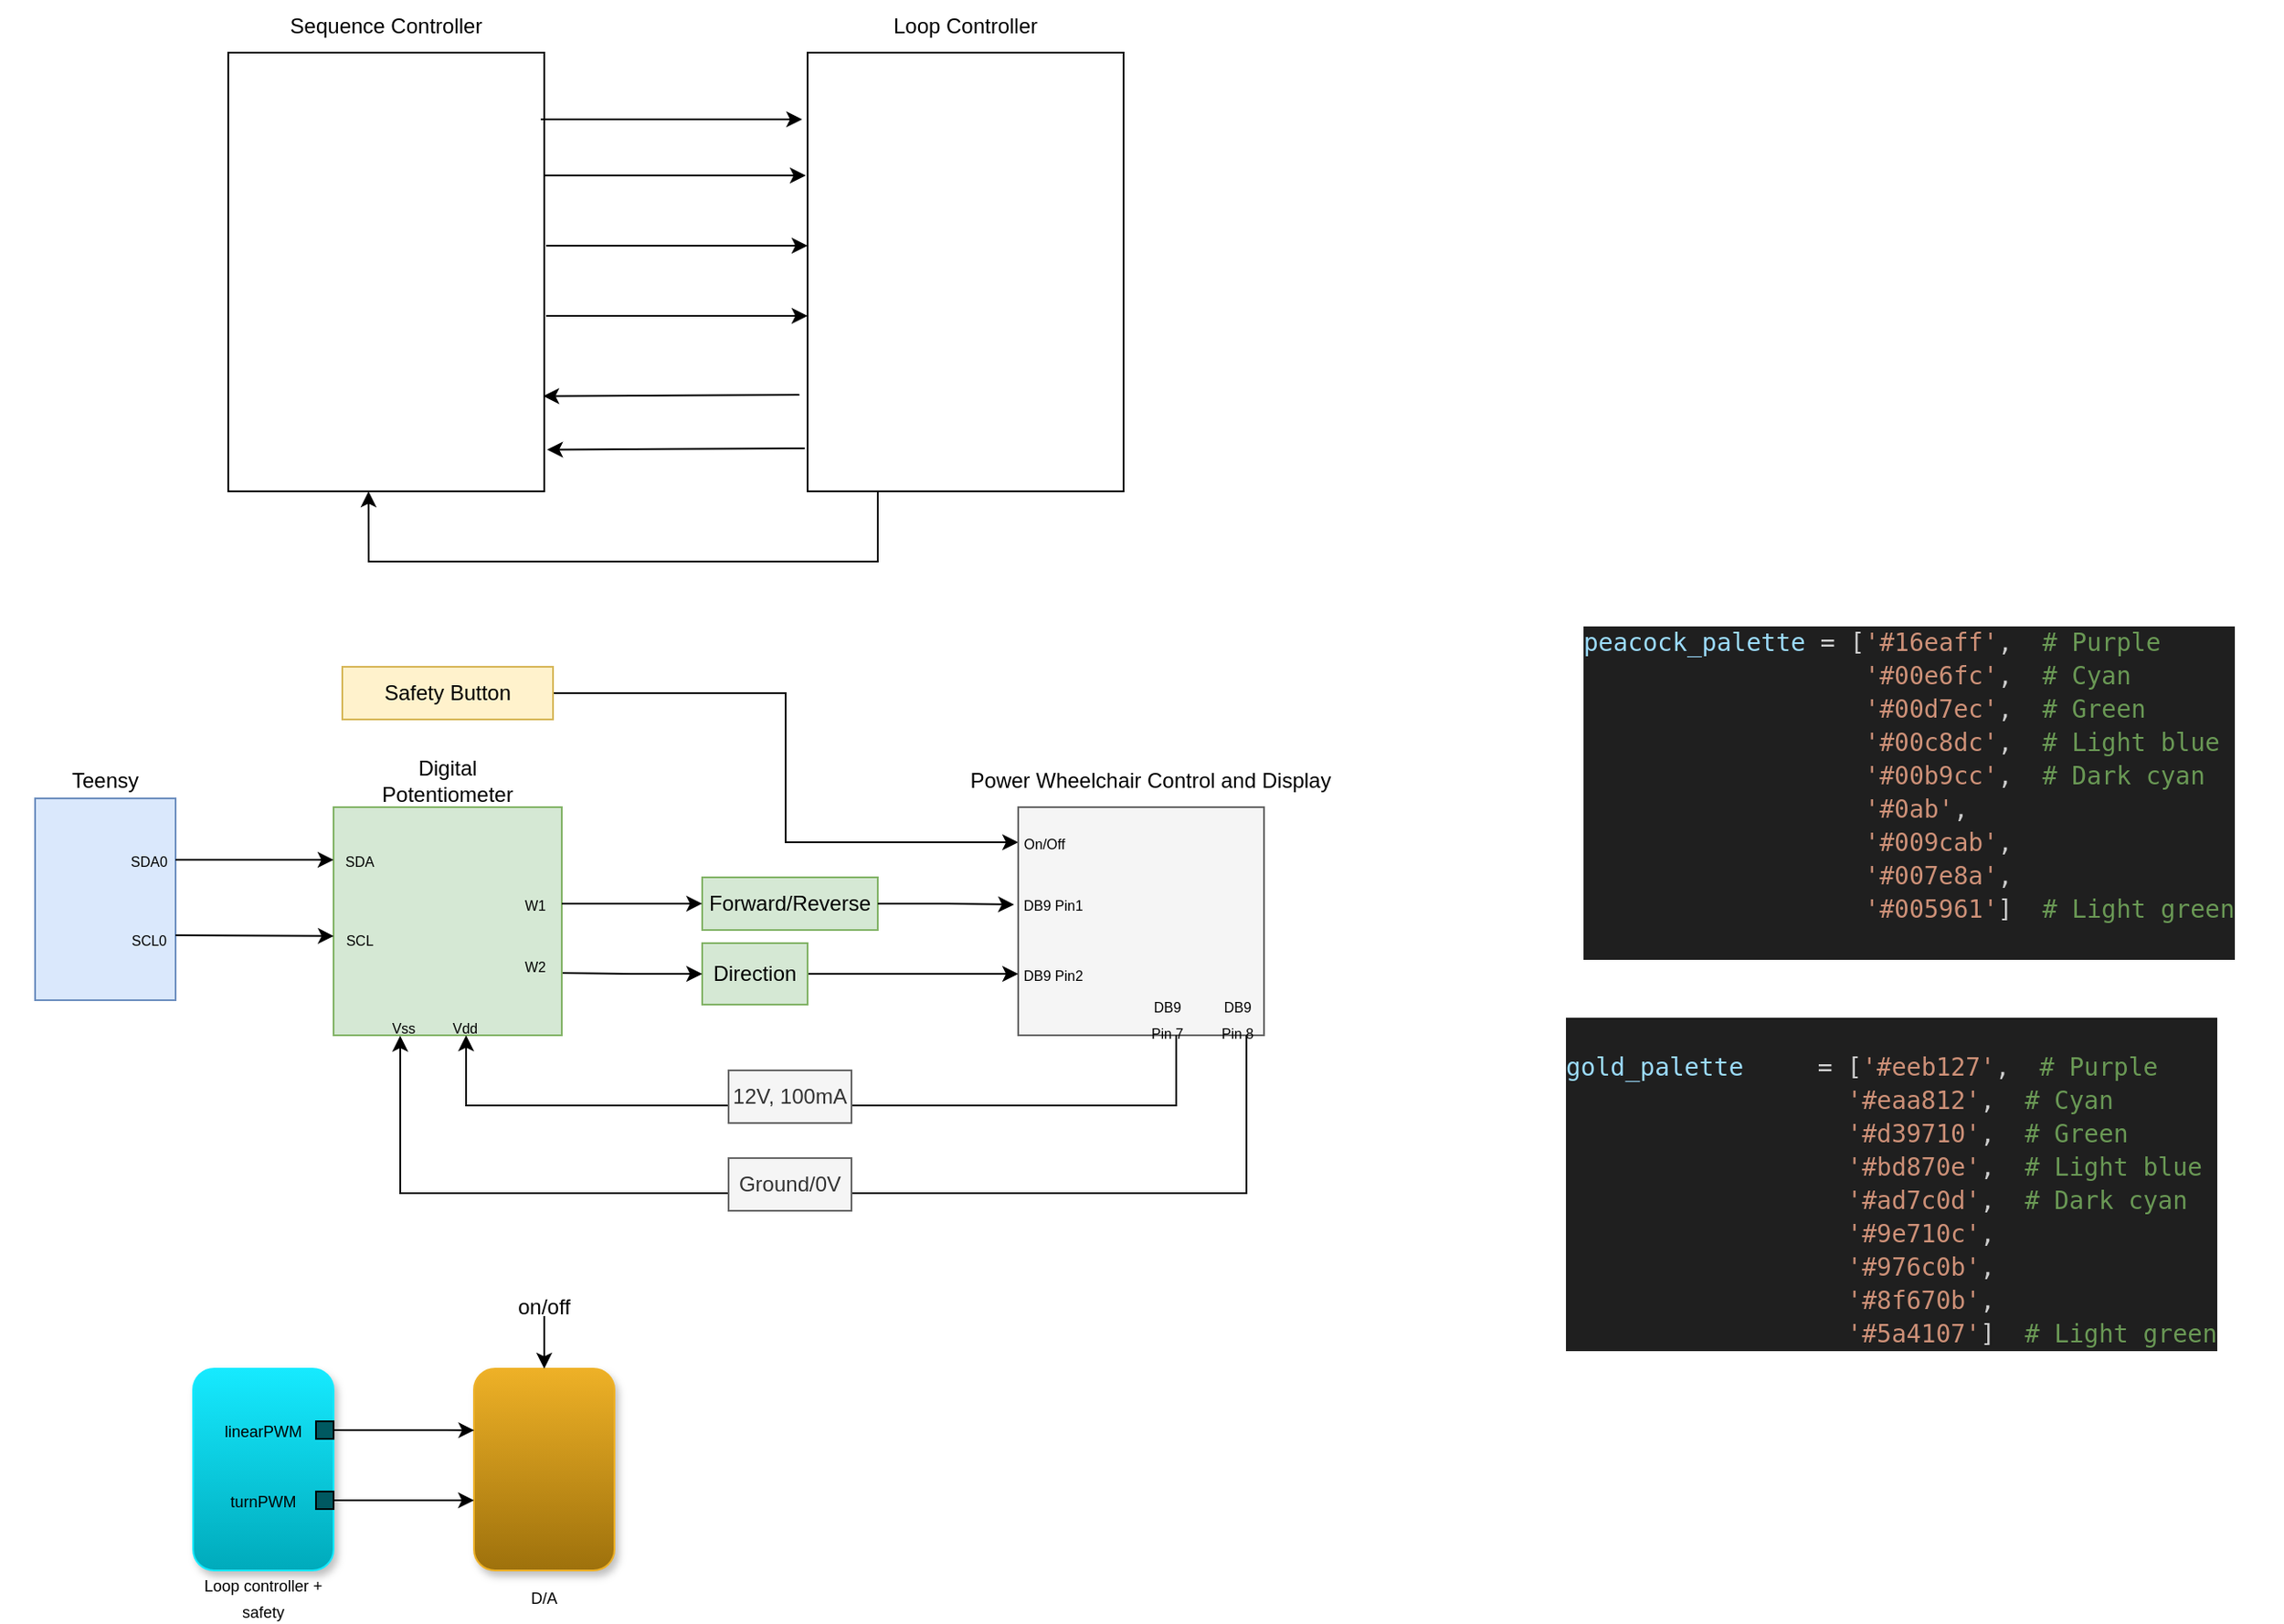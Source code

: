 <mxfile version="24.4.4" type="github">
  <diagram name="Page-1" id="mmhT-Pex-2ySGfsCANb3">
    <mxGraphModel dx="1412" dy="273" grid="1" gridSize="10" guides="1" tooltips="1" connect="1" arrows="1" fold="1" page="1" pageScale="1" pageWidth="850" pageHeight="1100" math="0" shadow="0">
      <root>
        <mxCell id="0" />
        <mxCell id="1" parent="0" />
        <mxCell id="EqBaHVZNQgICD4WXDvI4-1" value="" style="rounded=0;whiteSpace=wrap;html=1;" parent="1" vertex="1">
          <mxGeometry x="80" y="180" width="180" height="250" as="geometry" />
        </mxCell>
        <mxCell id="EqBaHVZNQgICD4WXDvI4-3" value="" style="rounded=0;whiteSpace=wrap;html=1;" parent="1" vertex="1">
          <mxGeometry x="410" y="180" width="180" height="250" as="geometry" />
        </mxCell>
        <mxCell id="EqBaHVZNQgICD4WXDvI4-4" value="Sequence Controller" style="text;html=1;align=center;verticalAlign=middle;whiteSpace=wrap;rounded=0;" parent="1" vertex="1">
          <mxGeometry x="110" y="150" width="120" height="30" as="geometry" />
        </mxCell>
        <mxCell id="EqBaHVZNQgICD4WXDvI4-5" value="Loop Controller" style="text;html=1;align=center;verticalAlign=middle;whiteSpace=wrap;rounded=0;" parent="1" vertex="1">
          <mxGeometry x="440" y="150" width="120" height="30" as="geometry" />
        </mxCell>
        <mxCell id="EqBaHVZNQgICD4WXDvI4-46" style="edgeStyle=orthogonalEdgeStyle;rounded=0;orthogonalLoop=1;jettySize=auto;html=1;entryX=0;entryY=0.5;entryDx=0;entryDy=0;" parent="1" source="EqBaHVZNQgICD4WXDvI4-8" target="EqBaHVZNQgICD4WXDvI4-19" edge="1">
          <mxGeometry relative="1" as="geometry" />
        </mxCell>
        <mxCell id="EqBaHVZNQgICD4WXDvI4-8" value="Safety Button" style="text;html=1;align=center;verticalAlign=middle;whiteSpace=wrap;rounded=0;fillColor=#fff2cc;strokeColor=#d6b656;" parent="1" vertex="1">
          <mxGeometry x="145" y="530" width="120" height="30" as="geometry" />
        </mxCell>
        <mxCell id="EqBaHVZNQgICD4WXDvI4-9" value="" style="endArrow=classic;html=1;rounded=0;exitX=0.989;exitY=0.152;exitDx=0;exitDy=0;exitPerimeter=0;entryX=-0.017;entryY=0.152;entryDx=0;entryDy=0;entryPerimeter=0;" parent="1" source="EqBaHVZNQgICD4WXDvI4-1" target="EqBaHVZNQgICD4WXDvI4-3" edge="1">
          <mxGeometry width="50" height="50" relative="1" as="geometry">
            <mxPoint x="330" y="400" as="sourcePoint" />
            <mxPoint x="380" y="350" as="targetPoint" />
          </mxGeometry>
        </mxCell>
        <mxCell id="EqBaHVZNQgICD4WXDvI4-10" value="" style="endArrow=classic;html=1;rounded=0;exitX=0.989;exitY=0.152;exitDx=0;exitDy=0;exitPerimeter=0;entryX=-0.017;entryY=0.152;entryDx=0;entryDy=0;entryPerimeter=0;" parent="1" edge="1">
          <mxGeometry width="50" height="50" relative="1" as="geometry">
            <mxPoint x="260" y="250" as="sourcePoint" />
            <mxPoint x="409" y="250" as="targetPoint" />
          </mxGeometry>
        </mxCell>
        <mxCell id="EqBaHVZNQgICD4WXDvI4-11" value="" style="endArrow=classic;html=1;rounded=0;exitX=0.989;exitY=0.152;exitDx=0;exitDy=0;exitPerimeter=0;entryX=-0.017;entryY=0.152;entryDx=0;entryDy=0;entryPerimeter=0;" parent="1" edge="1">
          <mxGeometry width="50" height="50" relative="1" as="geometry">
            <mxPoint x="261" y="290" as="sourcePoint" />
            <mxPoint x="410" y="290" as="targetPoint" />
          </mxGeometry>
        </mxCell>
        <mxCell id="EqBaHVZNQgICD4WXDvI4-12" value="" style="endArrow=classic;html=1;rounded=0;exitX=0.989;exitY=0.152;exitDx=0;exitDy=0;exitPerimeter=0;entryX=-0.017;entryY=0.152;entryDx=0;entryDy=0;entryPerimeter=0;" parent="1" edge="1">
          <mxGeometry width="50" height="50" relative="1" as="geometry">
            <mxPoint x="261" y="330" as="sourcePoint" />
            <mxPoint x="410" y="330" as="targetPoint" />
          </mxGeometry>
        </mxCell>
        <mxCell id="EqBaHVZNQgICD4WXDvI4-13" value="" style="endArrow=classic;html=1;rounded=0;exitX=-0.026;exitY=0.78;exitDx=0;exitDy=0;exitPerimeter=0;entryX=0.997;entryY=0.783;entryDx=0;entryDy=0;entryPerimeter=0;" parent="1" source="EqBaHVZNQgICD4WXDvI4-3" target="EqBaHVZNQgICD4WXDvI4-1" edge="1">
          <mxGeometry width="50" height="50" relative="1" as="geometry">
            <mxPoint x="400" y="374.25" as="sourcePoint" />
            <mxPoint x="270" y="374" as="targetPoint" />
          </mxGeometry>
        </mxCell>
        <mxCell id="EqBaHVZNQgICD4WXDvI4-14" value="" style="endArrow=classic;html=1;rounded=0;exitX=-0.009;exitY=0.902;exitDx=0;exitDy=0;exitPerimeter=0;entryX=1.009;entryY=0.905;entryDx=0;entryDy=0;entryPerimeter=0;" parent="1" source="EqBaHVZNQgICD4WXDvI4-3" target="EqBaHVZNQgICD4WXDvI4-1" edge="1">
          <mxGeometry width="50" height="50" relative="1" as="geometry">
            <mxPoint x="308" y="268" as="sourcePoint" />
            <mxPoint x="264" y="405" as="targetPoint" />
          </mxGeometry>
        </mxCell>
        <mxCell id="EqBaHVZNQgICD4WXDvI4-15" value="" style="endArrow=classic;html=1;rounded=0;entryX=0.444;entryY=1;entryDx=0;entryDy=0;entryPerimeter=0;" parent="1" target="EqBaHVZNQgICD4WXDvI4-1" edge="1">
          <mxGeometry width="50" height="50" relative="1" as="geometry">
            <mxPoint x="450" y="430" as="sourcePoint" />
            <mxPoint x="264" y="470" as="targetPoint" />
            <Array as="points">
              <mxPoint x="450" y="470" />
              <mxPoint x="160" y="470" />
            </Array>
          </mxGeometry>
        </mxCell>
        <mxCell id="EqBaHVZNQgICD4WXDvI4-16" value="" style="rounded=0;whiteSpace=wrap;html=1;fillColor=#f5f5f5;fontColor=#333333;strokeColor=#666666;" parent="1" vertex="1">
          <mxGeometry x="530" y="610" width="140" height="130" as="geometry" />
        </mxCell>
        <mxCell id="EqBaHVZNQgICD4WXDvI4-17" value="Power Wheelchair Control and Display" style="text;html=1;align=center;verticalAlign=middle;resizable=0;points=[];autosize=1;strokeColor=none;fillColor=none;" parent="1" vertex="1">
          <mxGeometry x="490" y="580" width="230" height="30" as="geometry" />
        </mxCell>
        <mxCell id="EqBaHVZNQgICD4WXDvI4-19" value="&lt;font style=&quot;font-size: 8px;&quot;&gt;On/Off&lt;/font&gt;" style="text;html=1;align=center;verticalAlign=middle;whiteSpace=wrap;rounded=0;" parent="1" vertex="1">
          <mxGeometry x="530" y="620" width="30" height="20" as="geometry" />
        </mxCell>
        <mxCell id="EqBaHVZNQgICD4WXDvI4-20" value="" style="rounded=0;whiteSpace=wrap;html=1;fillColor=#d5e8d4;strokeColor=#82b366;" parent="1" vertex="1">
          <mxGeometry x="140" y="610" width="130" height="130" as="geometry" />
        </mxCell>
        <mxCell id="EqBaHVZNQgICD4WXDvI4-21" value="Digital Potentiometer" style="text;html=1;align=center;verticalAlign=middle;whiteSpace=wrap;rounded=0;" parent="1" vertex="1">
          <mxGeometry x="165" y="580" width="80" height="30" as="geometry" />
        </mxCell>
        <mxCell id="EqBaHVZNQgICD4WXDvI4-25" value="Forward/Reverse" style="text;html=1;align=center;verticalAlign=middle;whiteSpace=wrap;rounded=0;fillColor=#d5e8d4;strokeColor=#82b366;" parent="1" vertex="1">
          <mxGeometry x="350" y="650" width="100" height="30" as="geometry" />
        </mxCell>
        <mxCell id="EqBaHVZNQgICD4WXDvI4-50" style="edgeStyle=orthogonalEdgeStyle;rounded=0;orthogonalLoop=1;jettySize=auto;html=1;entryX=0;entryY=0.5;entryDx=0;entryDy=0;" parent="1" source="EqBaHVZNQgICD4WXDvI4-30" target="EqBaHVZNQgICD4WXDvI4-32" edge="1">
          <mxGeometry relative="1" as="geometry" />
        </mxCell>
        <mxCell id="EqBaHVZNQgICD4WXDvI4-30" value="Direction" style="text;html=1;align=center;verticalAlign=middle;whiteSpace=wrap;rounded=0;fillColor=#d5e8d4;strokeColor=#82b366;" parent="1" vertex="1">
          <mxGeometry x="350" y="687.5" width="60" height="35" as="geometry" />
        </mxCell>
        <mxCell id="EqBaHVZNQgICD4WXDvI4-31" value="&lt;font style=&quot;font-size: 8px;&quot;&gt;DB9 Pin1&lt;/font&gt;" style="text;html=1;align=center;verticalAlign=middle;whiteSpace=wrap;rounded=0;" parent="1" vertex="1">
          <mxGeometry x="530" y="660" width="40" height="10" as="geometry" />
        </mxCell>
        <mxCell id="EqBaHVZNQgICD4WXDvI4-32" value="&lt;font style=&quot;font-size: 8px;&quot;&gt;DB9 Pin2&lt;/font&gt;" style="text;html=1;align=center;verticalAlign=middle;whiteSpace=wrap;rounded=0;" parent="1" vertex="1">
          <mxGeometry x="530" y="700" width="40" height="10" as="geometry" />
        </mxCell>
        <mxCell id="EqBaHVZNQgICD4WXDvI4-34" style="edgeStyle=orthogonalEdgeStyle;rounded=0;orthogonalLoop=1;jettySize=auto;html=1;entryX=0.851;entryY=1.025;entryDx=0;entryDy=0;entryPerimeter=0;" parent="1" edge="1">
          <mxGeometry relative="1" as="geometry">
            <mxPoint x="620" y="740" as="sourcePoint" />
            <mxPoint x="215.5" y="740" as="targetPoint" />
            <Array as="points">
              <mxPoint x="620" y="780" />
              <mxPoint x="216" y="780" />
            </Array>
          </mxGeometry>
        </mxCell>
        <mxCell id="EqBaHVZNQgICD4WXDvI4-37" value="12V, 100mA" style="text;html=1;align=center;verticalAlign=middle;whiteSpace=wrap;rounded=0;fillColor=#f5f5f5;strokeColor=#666666;fontColor=#333333;" parent="1" vertex="1">
          <mxGeometry x="365" y="760" width="70" height="30" as="geometry" />
        </mxCell>
        <mxCell id="EqBaHVZNQgICD4WXDvI4-39" style="edgeStyle=orthogonalEdgeStyle;rounded=0;orthogonalLoop=1;jettySize=auto;html=1;entryX=0.292;entryY=1.002;entryDx=0;entryDy=0;entryPerimeter=0;" parent="1" target="EqBaHVZNQgICD4WXDvI4-20" edge="1">
          <mxGeometry relative="1" as="geometry">
            <mxPoint x="660" y="740" as="sourcePoint" />
            <mxPoint x="179.5" y="790" as="targetPoint" />
            <Array as="points">
              <mxPoint x="660" y="830" />
              <mxPoint x="178" y="830" />
            </Array>
          </mxGeometry>
        </mxCell>
        <mxCell id="EqBaHVZNQgICD4WXDvI4-40" value="Ground/0V" style="text;html=1;align=center;verticalAlign=middle;whiteSpace=wrap;rounded=0;fillColor=#f5f5f5;strokeColor=#666666;fontColor=#333333;" parent="1" vertex="1">
          <mxGeometry x="365" y="810" width="70" height="30" as="geometry" />
        </mxCell>
        <mxCell id="EqBaHVZNQgICD4WXDvI4-47" style="edgeStyle=orthogonalEdgeStyle;rounded=0;orthogonalLoop=1;jettySize=auto;html=1;entryX=1;entryY=0.423;entryDx=0;entryDy=0;entryPerimeter=0;startArrow=classic;startFill=1;endArrow=none;endFill=0;" parent="1" source="EqBaHVZNQgICD4WXDvI4-25" target="EqBaHVZNQgICD4WXDvI4-20" edge="1">
          <mxGeometry relative="1" as="geometry" />
        </mxCell>
        <mxCell id="EqBaHVZNQgICD4WXDvI4-48" style="edgeStyle=orthogonalEdgeStyle;rounded=0;orthogonalLoop=1;jettySize=auto;html=1;entryX=-0.017;entryY=0.427;entryDx=0;entryDy=0;entryPerimeter=0;" parent="1" source="EqBaHVZNQgICD4WXDvI4-25" target="EqBaHVZNQgICD4WXDvI4-16" edge="1">
          <mxGeometry relative="1" as="geometry" />
        </mxCell>
        <mxCell id="EqBaHVZNQgICD4WXDvI4-49" style="edgeStyle=orthogonalEdgeStyle;rounded=0;orthogonalLoop=1;jettySize=auto;html=1;entryX=1.004;entryY=0.727;entryDx=0;entryDy=0;entryPerimeter=0;startArrow=classic;startFill=1;endArrow=none;endFill=0;" parent="1" source="EqBaHVZNQgICD4WXDvI4-30" target="EqBaHVZNQgICD4WXDvI4-20" edge="1">
          <mxGeometry relative="1" as="geometry">
            <mxPoint x="274" y="703" as="targetPoint" />
          </mxGeometry>
        </mxCell>
        <mxCell id="EqBaHVZNQgICD4WXDvI4-52" value="&lt;font style=&quot;font-size: 8px;&quot;&gt;DB9 Pin 7&lt;br&gt;&lt;/font&gt;" style="text;html=1;align=center;verticalAlign=middle;whiteSpace=wrap;rounded=0;" parent="1" vertex="1">
          <mxGeometry x="600" y="730" width="30" as="geometry" />
        </mxCell>
        <mxCell id="EqBaHVZNQgICD4WXDvI4-53" value="&lt;font style=&quot;font-size: 8px;&quot;&gt;DB9 Pin 8&lt;br&gt;&lt;/font&gt;" style="text;html=1;align=center;verticalAlign=middle;whiteSpace=wrap;rounded=0;" parent="1" vertex="1">
          <mxGeometry x="640" y="725" width="30" height="10" as="geometry" />
        </mxCell>
        <mxCell id="EqBaHVZNQgICD4WXDvI4-57" value="&lt;font style=&quot;font-size: 8px;&quot;&gt;W1&lt;/font&gt;" style="text;html=1;align=center;verticalAlign=middle;whiteSpace=wrap;rounded=0;" parent="1" vertex="1">
          <mxGeometry x="240" y="655" width="30" height="20" as="geometry" />
        </mxCell>
        <mxCell id="EqBaHVZNQgICD4WXDvI4-58" value="&lt;font style=&quot;font-size: 8px;&quot;&gt;W2&lt;/font&gt;" style="text;html=1;align=center;verticalAlign=middle;whiteSpace=wrap;rounded=0;" parent="1" vertex="1">
          <mxGeometry x="240" y="690" width="30" height="20" as="geometry" />
        </mxCell>
        <mxCell id="EqBaHVZNQgICD4WXDvI4-60" value="&lt;font style=&quot;font-size: 8px;&quot;&gt;Vdd&lt;/font&gt;" style="text;html=1;align=center;verticalAlign=middle;whiteSpace=wrap;rounded=0;" parent="1" vertex="1">
          <mxGeometry x="200" y="725" width="30" height="20" as="geometry" />
        </mxCell>
        <mxCell id="EqBaHVZNQgICD4WXDvI4-61" value="&lt;font style=&quot;font-size: 8px;&quot;&gt;Vss&lt;/font&gt;" style="text;html=1;align=center;verticalAlign=middle;whiteSpace=wrap;rounded=0;" parent="1" vertex="1">
          <mxGeometry x="165" y="725" width="30" height="20" as="geometry" />
        </mxCell>
        <mxCell id="EqBaHVZNQgICD4WXDvI4-62" value="" style="rounded=0;whiteSpace=wrap;html=1;fillColor=#dae8fc;strokeColor=#6c8ebf;" parent="1" vertex="1">
          <mxGeometry x="-30" y="605" width="80" height="115" as="geometry" />
        </mxCell>
        <mxCell id="EqBaHVZNQgICD4WXDvI4-63" value="Teensy" style="text;html=1;align=center;verticalAlign=middle;whiteSpace=wrap;rounded=0;" parent="1" vertex="1">
          <mxGeometry x="-50" y="580" width="120" height="30" as="geometry" />
        </mxCell>
        <mxCell id="EqBaHVZNQgICD4WXDvI4-68" value="" style="endArrow=classic;html=1;rounded=0;exitX=1;exitY=0.5;exitDx=0;exitDy=0;" parent="1" source="EqBaHVZNQgICD4WXDvI4-74" edge="1">
          <mxGeometry width="50" height="50" relative="1" as="geometry">
            <mxPoint x="140" y="700" as="sourcePoint" />
            <mxPoint x="140" y="640" as="targetPoint" />
          </mxGeometry>
        </mxCell>
        <mxCell id="EqBaHVZNQgICD4WXDvI4-69" value="" style="endArrow=classic;html=1;rounded=0;entryX=0.001;entryY=0.565;entryDx=0;entryDy=0;entryPerimeter=0;" parent="1" target="EqBaHVZNQgICD4WXDvI4-20" edge="1">
          <mxGeometry width="50" height="50" relative="1" as="geometry">
            <mxPoint x="50" y="683" as="sourcePoint" />
            <mxPoint x="190" y="650" as="targetPoint" />
          </mxGeometry>
        </mxCell>
        <mxCell id="EqBaHVZNQgICD4WXDvI4-70" value="&lt;font style=&quot;font-size: 8px;&quot;&gt;SDA&lt;/font&gt;" style="text;html=1;align=center;verticalAlign=middle;whiteSpace=wrap;rounded=0;" parent="1" vertex="1">
          <mxGeometry x="140" y="630" width="30" height="20" as="geometry" />
        </mxCell>
        <mxCell id="EqBaHVZNQgICD4WXDvI4-71" value="&lt;font style=&quot;font-size: 8px;&quot;&gt;SCL&lt;/font&gt;" style="text;html=1;align=center;verticalAlign=middle;whiteSpace=wrap;rounded=0;" parent="1" vertex="1">
          <mxGeometry x="140" y="675" width="30" height="20" as="geometry" />
        </mxCell>
        <mxCell id="EqBaHVZNQgICD4WXDvI4-72" value="&lt;font style=&quot;font-size: 8px;&quot;&gt;SCL0&lt;/font&gt;" style="text;html=1;align=center;verticalAlign=middle;whiteSpace=wrap;rounded=0;" parent="1" vertex="1">
          <mxGeometry x="20" y="675" width="30" height="20" as="geometry" />
        </mxCell>
        <mxCell id="EqBaHVZNQgICD4WXDvI4-74" value="&lt;font style=&quot;font-size: 8px;&quot;&gt;SDA0&lt;/font&gt;" style="text;html=1;align=center;verticalAlign=middle;whiteSpace=wrap;rounded=0;" parent="1" vertex="1">
          <mxGeometry x="20" y="630" width="30" height="20" as="geometry" />
        </mxCell>
        <mxCell id="OU8EpIYlkXX6cTPL9Aab-1" value="" style="rounded=1;whiteSpace=wrap;html=1;fillColor=#16eaff;strokeColor=#16eaff;gradientColor=#00aabb;shadow=1;" vertex="1" parent="1">
          <mxGeometry x="60" y="930" width="80" height="115" as="geometry" />
        </mxCell>
        <mxCell id="OU8EpIYlkXX6cTPL9Aab-2" value="&lt;font style=&quot;font-size: 9px;&quot;&gt;Loop controller + safety&lt;/font&gt;" style="text;html=1;align=center;verticalAlign=middle;whiteSpace=wrap;rounded=0;" vertex="1" parent="1">
          <mxGeometry x="60" y="1050" width="80" height="20" as="geometry" />
        </mxCell>
        <mxCell id="OU8EpIYlkXX6cTPL9Aab-3" value="" style="rounded=1;whiteSpace=wrap;html=1;fillColor=#eeb127;strokeColor=#EEB127;gradientColor=#9e710c;glass=0;shadow=1;" vertex="1" parent="1">
          <mxGeometry x="220" y="930" width="80" height="115" as="geometry" />
        </mxCell>
        <mxCell id="OU8EpIYlkXX6cTPL9Aab-5" value="&lt;font style=&quot;font-size: 9px;&quot;&gt;D/A&lt;/font&gt;" style="text;html=1;align=center;verticalAlign=middle;whiteSpace=wrap;rounded=0;" vertex="1" parent="1">
          <mxGeometry x="230" y="1050" width="60" height="20" as="geometry" />
        </mxCell>
        <mxCell id="OU8EpIYlkXX6cTPL9Aab-6" value="&lt;div style=&quot;color: #cccccc;background-color: #1f1f1f;font-family: &#39;Droid Sans Mono&#39;, &#39;monospace&#39;, monospace;font-weight: normal;font-size: 14px;line-height: 19px;white-space: pre;&quot;&gt;&lt;div&gt;&lt;span style=&quot;color: #9cdcfe;&quot;&gt;peacock_palette&lt;/span&gt;&lt;span style=&quot;color: #cccccc;&quot;&gt; &lt;/span&gt;&lt;span style=&quot;color: #d4d4d4;&quot;&gt;=&lt;/span&gt;&lt;span style=&quot;color: #cccccc;&quot;&gt; [&lt;/span&gt;&lt;span style=&quot;color: #ce9178;&quot;&gt;&#39;#16eaff&#39;&lt;/span&gt;&lt;span style=&quot;color: #cccccc;&quot;&gt;,  &lt;/span&gt;&lt;span style=&quot;color: #6a9955;&quot;&gt;# Purple&lt;/span&gt;&lt;/div&gt;&lt;div&gt;&lt;span style=&quot;color: #cccccc;&quot;&gt;                   &lt;/span&gt;&lt;span style=&quot;color: #ce9178;&quot;&gt;&#39;#00e6fc&#39;&lt;/span&gt;&lt;span style=&quot;color: #cccccc;&quot;&gt;,  &lt;/span&gt;&lt;span style=&quot;color: #6a9955;&quot;&gt;# Cyan&lt;/span&gt;&lt;/div&gt;&lt;div&gt;&lt;span style=&quot;color: #cccccc;&quot;&gt;                   &lt;/span&gt;&lt;span style=&quot;color: #ce9178;&quot;&gt;&#39;#00d7ec&#39;&lt;/span&gt;&lt;span style=&quot;color: #cccccc;&quot;&gt;,  &lt;/span&gt;&lt;span style=&quot;color: #6a9955;&quot;&gt;# Green&lt;/span&gt;&lt;/div&gt;&lt;div&gt;&lt;span style=&quot;color: #cccccc;&quot;&gt;                   &lt;/span&gt;&lt;span style=&quot;color: #ce9178;&quot;&gt;&#39;#00c8dc&#39;&lt;/span&gt;&lt;span style=&quot;color: #cccccc;&quot;&gt;,  &lt;/span&gt;&lt;span style=&quot;color: #6a9955;&quot;&gt;# Light blue&lt;/span&gt;&lt;/div&gt;&lt;div&gt;&lt;span style=&quot;color: #cccccc;&quot;&gt;                   &lt;/span&gt;&lt;span style=&quot;color: #ce9178;&quot;&gt;&#39;#00b9cc&#39;&lt;/span&gt;&lt;span style=&quot;color: #cccccc;&quot;&gt;,  &lt;/span&gt;&lt;span style=&quot;color: #6a9955;&quot;&gt;# Dark cyan&lt;/span&gt;&lt;/div&gt;&lt;div&gt;&lt;span style=&quot;color: #cccccc;&quot;&gt;                   &lt;/span&gt;&lt;span style=&quot;color: #ce9178;&quot;&gt;&#39;#0ab&#39;&lt;/span&gt;&lt;span style=&quot;color: #cccccc;&quot;&gt;,&lt;/span&gt;&lt;/div&gt;&lt;div&gt;&lt;span style=&quot;color: #cccccc;&quot;&gt;                   &lt;/span&gt;&lt;span style=&quot;color: #ce9178;&quot;&gt;&#39;#009cab&#39;&lt;/span&gt;&lt;span style=&quot;color: #cccccc;&quot;&gt;,&lt;/span&gt;&lt;/div&gt;&lt;div&gt;&lt;span style=&quot;color: #cccccc;&quot;&gt;                   &lt;/span&gt;&lt;span style=&quot;color: #ce9178;&quot;&gt;&#39;#007e8a&#39;&lt;/span&gt;&lt;span style=&quot;color: #cccccc;&quot;&gt;,&lt;/span&gt;&lt;/div&gt;&lt;div&gt;&lt;span style=&quot;color: #cccccc;&quot;&gt;                   &lt;/span&gt;&lt;span style=&quot;color: #ce9178;&quot;&gt;&#39;#005961&#39;&lt;/span&gt;&lt;span style=&quot;color: #cccccc;&quot;&gt;]  &lt;/span&gt;&lt;span style=&quot;color: #6a9955;&quot;&gt;# Light green&lt;/span&gt;&lt;/div&gt;&lt;br&gt;&lt;/div&gt;" style="text;whiteSpace=wrap;html=1;" vertex="1" parent="1">
          <mxGeometry x="850" y="500" width="400" height="210" as="geometry" />
        </mxCell>
        <mxCell id="OU8EpIYlkXX6cTPL9Aab-7" value="&lt;div style=&quot;color: #cccccc;background-color: #1f1f1f;font-family: &#39;Droid Sans Mono&#39;, &#39;monospace&#39;, monospace;font-weight: normal;font-size: 14px;line-height: 19px;white-space: pre;&quot;&gt;&lt;br&gt;&lt;div&gt;&lt;span style=&quot;color: #9cdcfe;&quot;&gt;gold_palette&lt;/span&gt;&lt;span style=&quot;color: #cccccc;&quot;&gt;     &lt;/span&gt;&lt;span style=&quot;color: #d4d4d4;&quot;&gt;=&lt;/span&gt;&lt;span style=&quot;color: #cccccc;&quot;&gt; [&lt;/span&gt;&lt;span style=&quot;color: #ce9178;&quot;&gt;&#39;#eeb127&#39;&lt;/span&gt;&lt;span style=&quot;color: #cccccc;&quot;&gt;,  &lt;/span&gt;&lt;span style=&quot;color: #6a9955;&quot;&gt;# Purple&lt;/span&gt;&lt;/div&gt;&lt;div&gt;&lt;span style=&quot;color: #cccccc;&quot;&gt;                   &lt;/span&gt;&lt;span style=&quot;color: #ce9178;&quot;&gt;&#39;#eaa812&#39;&lt;/span&gt;&lt;span style=&quot;color: #cccccc;&quot;&gt;,  &lt;/span&gt;&lt;span style=&quot;color: #6a9955;&quot;&gt;# Cyan&lt;/span&gt;&lt;/div&gt;&lt;div&gt;&lt;span style=&quot;color: #cccccc;&quot;&gt;                   &lt;/span&gt;&lt;span style=&quot;color: #ce9178;&quot;&gt;&#39;#d39710&#39;&lt;/span&gt;&lt;span style=&quot;color: #cccccc;&quot;&gt;,  &lt;/span&gt;&lt;span style=&quot;color: #6a9955;&quot;&gt;# Green&lt;/span&gt;&lt;/div&gt;&lt;div&gt;&lt;span style=&quot;color: #cccccc;&quot;&gt;                   &lt;/span&gt;&lt;span style=&quot;color: #ce9178;&quot;&gt;&#39;#bd870e&#39;&lt;/span&gt;&lt;span style=&quot;color: #cccccc;&quot;&gt;,  &lt;/span&gt;&lt;span style=&quot;color: #6a9955;&quot;&gt;# Light blue&lt;/span&gt;&lt;/div&gt;&lt;div&gt;&lt;span style=&quot;color: #cccccc;&quot;&gt;                   &lt;/span&gt;&lt;span style=&quot;color: #ce9178;&quot;&gt;&#39;#ad7c0d&#39;&lt;/span&gt;&lt;span style=&quot;color: #cccccc;&quot;&gt;,  &lt;/span&gt;&lt;span style=&quot;color: #6a9955;&quot;&gt;# Dark cyan&lt;/span&gt;&lt;/div&gt;&lt;div&gt;&lt;span style=&quot;color: #cccccc;&quot;&gt;                   &lt;/span&gt;&lt;span style=&quot;color: #ce9178;&quot;&gt;&#39;#9e710c&#39;&lt;/span&gt;&lt;span style=&quot;color: #cccccc;&quot;&gt;,&lt;/span&gt;&lt;/div&gt;&lt;div&gt;&lt;span style=&quot;color: #cccccc;&quot;&gt;                   &lt;/span&gt;&lt;span style=&quot;color: #ce9178;&quot;&gt;&#39;#976c0b&#39;&lt;/span&gt;&lt;span style=&quot;color: #cccccc;&quot;&gt;,&lt;/span&gt;&lt;/div&gt;&lt;div&gt;&lt;span style=&quot;color: #cccccc;&quot;&gt;                   &lt;/span&gt;&lt;span style=&quot;color: #ce9178;&quot;&gt;&#39;#8f670b&#39;&lt;/span&gt;&lt;span style=&quot;color: #cccccc;&quot;&gt;,&lt;/span&gt;&lt;/div&gt;&lt;div&gt;&lt;span style=&quot;color: #cccccc;&quot;&gt;                   &lt;/span&gt;&lt;span style=&quot;color: #ce9178;&quot;&gt;&#39;#5a4107&#39;&lt;/span&gt;&lt;span style=&quot;color: #cccccc;&quot;&gt;]  &lt;/span&gt;&lt;span style=&quot;color: #6a9955;&quot;&gt;# Light green&lt;/span&gt;&lt;/div&gt;&lt;/div&gt;" style="text;whiteSpace=wrap;html=1;" vertex="1" parent="1">
          <mxGeometry x="840" y="722.5" width="400" height="210" as="geometry" />
        </mxCell>
        <mxCell id="OU8EpIYlkXX6cTPL9Aab-11" value="" style="endArrow=classic;html=1;rounded=0;exitX=1;exitY=0.5;exitDx=0;exitDy=0;entryX=0.002;entryY=0.305;entryDx=0;entryDy=0;entryPerimeter=0;" edge="1" parent="1" source="OU8EpIYlkXX6cTPL9Aab-20" target="OU8EpIYlkXX6cTPL9Aab-3">
          <mxGeometry width="50" height="50" relative="1" as="geometry">
            <mxPoint x="150" y="1020" as="sourcePoint" />
            <mxPoint x="200" y="970" as="targetPoint" />
          </mxGeometry>
        </mxCell>
        <mxCell id="OU8EpIYlkXX6cTPL9Aab-12" value="" style="endArrow=classic;html=1;rounded=0;exitX=1;exitY=0.5;exitDx=0;exitDy=0;" edge="1" parent="1" source="OU8EpIYlkXX6cTPL9Aab-21">
          <mxGeometry width="50" height="50" relative="1" as="geometry">
            <mxPoint x="140" y="1000" as="sourcePoint" />
            <mxPoint x="220" y="1005" as="targetPoint" />
          </mxGeometry>
        </mxCell>
        <mxCell id="OU8EpIYlkXX6cTPL9Aab-14" value="&lt;font style=&quot;font-size: 9px;&quot;&gt;linearPWM&lt;/font&gt;" style="text;html=1;align=center;verticalAlign=middle;whiteSpace=wrap;rounded=0;" vertex="1" parent="1">
          <mxGeometry x="80" y="960" width="40" height="10" as="geometry" />
        </mxCell>
        <mxCell id="OU8EpIYlkXX6cTPL9Aab-15" value="&lt;font style=&quot;font-size: 9px;&quot;&gt;turnPWM&lt;/font&gt;" style="text;html=1;align=center;verticalAlign=middle;whiteSpace=wrap;rounded=0;" vertex="1" parent="1">
          <mxGeometry x="80" y="1000" width="40" height="10" as="geometry" />
        </mxCell>
        <mxCell id="OU8EpIYlkXX6cTPL9Aab-18" style="edgeStyle=orthogonalEdgeStyle;rounded=0;orthogonalLoop=1;jettySize=auto;html=1;entryX=0.5;entryY=0;entryDx=0;entryDy=0;" edge="1" parent="1" source="OU8EpIYlkXX6cTPL9Aab-16" target="OU8EpIYlkXX6cTPL9Aab-3">
          <mxGeometry relative="1" as="geometry" />
        </mxCell>
        <mxCell id="OU8EpIYlkXX6cTPL9Aab-16" value="on/off" style="text;html=1;align=center;verticalAlign=middle;whiteSpace=wrap;rounded=0;" vertex="1" parent="1">
          <mxGeometry x="240" y="890" width="40" height="10" as="geometry" />
        </mxCell>
        <mxCell id="OU8EpIYlkXX6cTPL9Aab-20" value="" style="rounded=0;whiteSpace=wrap;html=1;fillColor=#005961;" vertex="1" parent="1">
          <mxGeometry x="130" y="960" width="10" height="10" as="geometry" />
        </mxCell>
        <mxCell id="OU8EpIYlkXX6cTPL9Aab-21" value="" style="rounded=0;whiteSpace=wrap;html=1;fillColor=#005961;" vertex="1" parent="1">
          <mxGeometry x="130" y="1000" width="10" height="10" as="geometry" />
        </mxCell>
      </root>
    </mxGraphModel>
  </diagram>
</mxfile>
